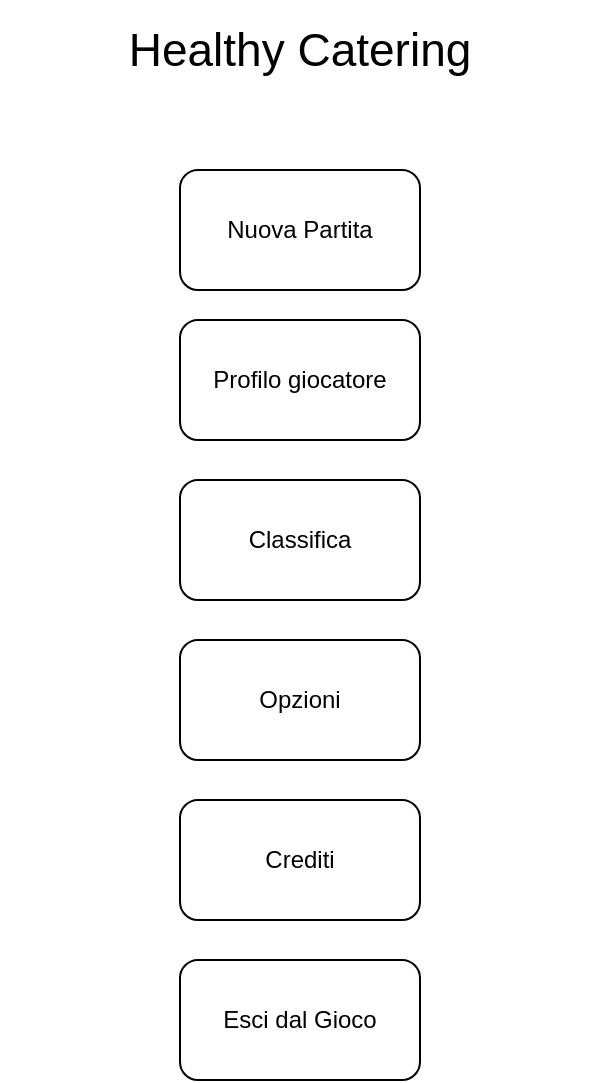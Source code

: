 <mxfile version="18.0.3" type="device"><diagram id="u2xqNWCcZT6Zx0NnnoJK" name="Page-1"><mxGraphModel dx="1038" dy="547" grid="1" gridSize="10" guides="1" tooltips="1" connect="1" arrows="1" fold="1" page="1" pageScale="1" pageWidth="827" pageHeight="1169" math="0" shadow="0"><root><mxCell id="0"/><mxCell id="1" parent="0"/><mxCell id="-qWk9D2lYr1B211Cd-G_-1" value="Nuova Partita" style="rounded=1;whiteSpace=wrap;html=1;" parent="1" vertex="1"><mxGeometry x="200" y="125" width="120" height="60" as="geometry"/></mxCell><mxCell id="-qWk9D2lYr1B211Cd-G_-3" value="Profilo giocatore" style="rounded=1;whiteSpace=wrap;html=1;" parent="1" vertex="1"><mxGeometry x="200" y="200" width="120" height="60" as="geometry"/></mxCell><mxCell id="-qWk9D2lYr1B211Cd-G_-7" value="&lt;font style=&quot;font-size: 23px&quot;&gt;Healthy Catering&lt;/font&gt;" style="text;html=1;strokeColor=none;fillColor=none;align=center;verticalAlign=middle;whiteSpace=wrap;rounded=0;" parent="1" vertex="1"><mxGeometry x="110" y="40" width="300" height="50" as="geometry"/></mxCell><mxCell id="xmjl8oEPCnsqY5DoW3nU-3" value="Classifica" style="rounded=1;whiteSpace=wrap;html=1;" vertex="1" parent="1"><mxGeometry x="200" y="280" width="120" height="60" as="geometry"/></mxCell><mxCell id="xmjl8oEPCnsqY5DoW3nU-4" value="Opzioni" style="rounded=1;whiteSpace=wrap;html=1;" vertex="1" parent="1"><mxGeometry x="200" y="360" width="120" height="60" as="geometry"/></mxCell><mxCell id="xmjl8oEPCnsqY5DoW3nU-5" value="Crediti" style="rounded=1;whiteSpace=wrap;html=1;" vertex="1" parent="1"><mxGeometry x="200" y="440" width="120" height="60" as="geometry"/></mxCell><mxCell id="xmjl8oEPCnsqY5DoW3nU-6" value="Esci dal Gioco" style="rounded=1;whiteSpace=wrap;html=1;" vertex="1" parent="1"><mxGeometry x="200" y="520" width="120" height="60" as="geometry"/></mxCell></root></mxGraphModel></diagram></mxfile>